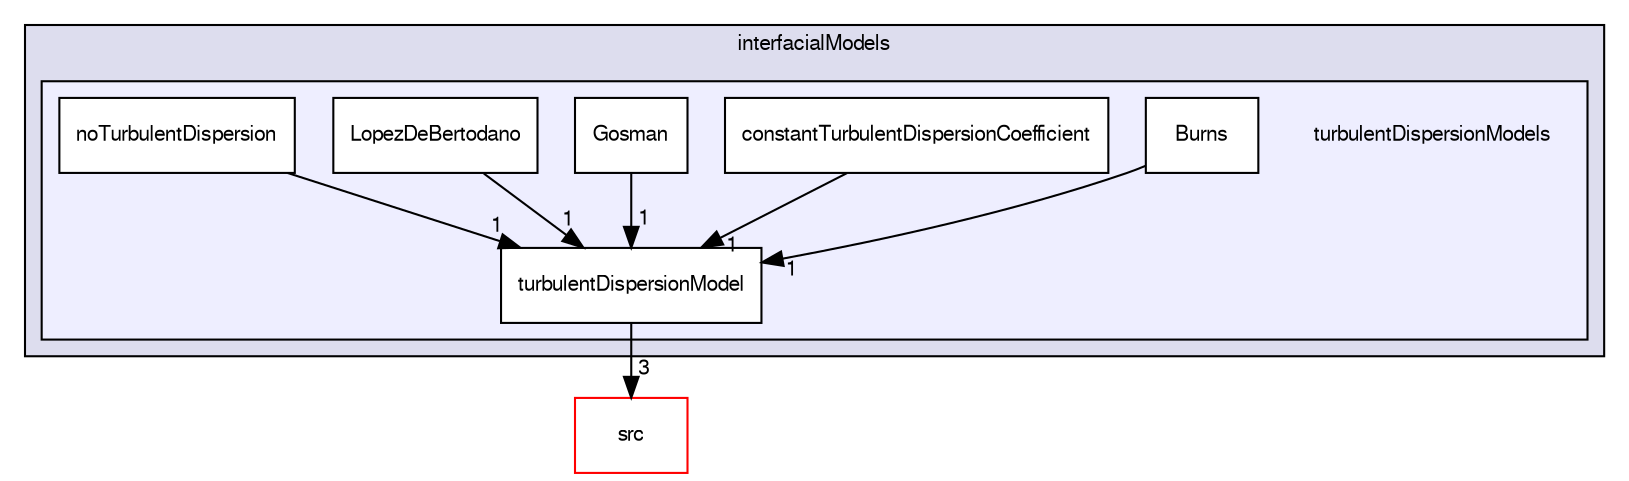 digraph "applications/solvers/multiphase/twoPhaseEulerFoam/interfacialModels/turbulentDispersionModels" {
  bgcolor=transparent;
  compound=true
  node [ fontsize="10", fontname="FreeSans"];
  edge [ labelfontsize="10", labelfontname="FreeSans"];
  subgraph clusterdir_b7d8cc85fbe5b5cd664e714a0ccf860f {
    graph [ bgcolor="#ddddee", pencolor="black", label="interfacialModels" fontname="FreeSans", fontsize="10", URL="dir_b7d8cc85fbe5b5cd664e714a0ccf860f.html"]
  subgraph clusterdir_5aa708de83d803d157d448a53cf133e9 {
    graph [ bgcolor="#eeeeff", pencolor="black", label="" URL="dir_5aa708de83d803d157d448a53cf133e9.html"];
    dir_5aa708de83d803d157d448a53cf133e9 [shape=plaintext label="turbulentDispersionModels"];
    dir_3fe73f8c261486079009731a305b952c [shape=box label="Burns" color="black" fillcolor="white" style="filled" URL="dir_3fe73f8c261486079009731a305b952c.html"];
    dir_6497b4907b8f9051447a35e488b791cd [shape=box label="constantTurbulentDispersionCoefficient" color="black" fillcolor="white" style="filled" URL="dir_6497b4907b8f9051447a35e488b791cd.html"];
    dir_bd714974ee4b445cd9d19e01111a4652 [shape=box label="Gosman" color="black" fillcolor="white" style="filled" URL="dir_bd714974ee4b445cd9d19e01111a4652.html"];
    dir_a48572131cebb6ac56c6813420f55651 [shape=box label="LopezDeBertodano" color="black" fillcolor="white" style="filled" URL="dir_a48572131cebb6ac56c6813420f55651.html"];
    dir_532a5b676b3e00e9c3b69a58ccee080d [shape=box label="noTurbulentDispersion" color="black" fillcolor="white" style="filled" URL="dir_532a5b676b3e00e9c3b69a58ccee080d.html"];
    dir_4c8933bdddf48d41fe4c983d7b4fe98f [shape=box label="turbulentDispersionModel" color="black" fillcolor="white" style="filled" URL="dir_4c8933bdddf48d41fe4c983d7b4fe98f.html"];
  }
  }
  dir_68267d1309a1af8e8297ef4c3efbcdba [shape=box label="src" color="red" URL="dir_68267d1309a1af8e8297ef4c3efbcdba.html"];
  dir_bd714974ee4b445cd9d19e01111a4652->dir_4c8933bdddf48d41fe4c983d7b4fe98f [headlabel="1", labeldistance=1.5 headhref="dir_000223_000226.html"];
  dir_a48572131cebb6ac56c6813420f55651->dir_4c8933bdddf48d41fe4c983d7b4fe98f [headlabel="1", labeldistance=1.5 headhref="dir_000224_000226.html"];
  dir_3fe73f8c261486079009731a305b952c->dir_4c8933bdddf48d41fe4c983d7b4fe98f [headlabel="1", labeldistance=1.5 headhref="dir_000221_000226.html"];
  dir_532a5b676b3e00e9c3b69a58ccee080d->dir_4c8933bdddf48d41fe4c983d7b4fe98f [headlabel="1", labeldistance=1.5 headhref="dir_000225_000226.html"];
  dir_4c8933bdddf48d41fe4c983d7b4fe98f->dir_68267d1309a1af8e8297ef4c3efbcdba [headlabel="3", labeldistance=1.5 headhref="dir_000226_000568.html"];
  dir_6497b4907b8f9051447a35e488b791cd->dir_4c8933bdddf48d41fe4c983d7b4fe98f [headlabel="1", labeldistance=1.5 headhref="dir_000222_000226.html"];
}
